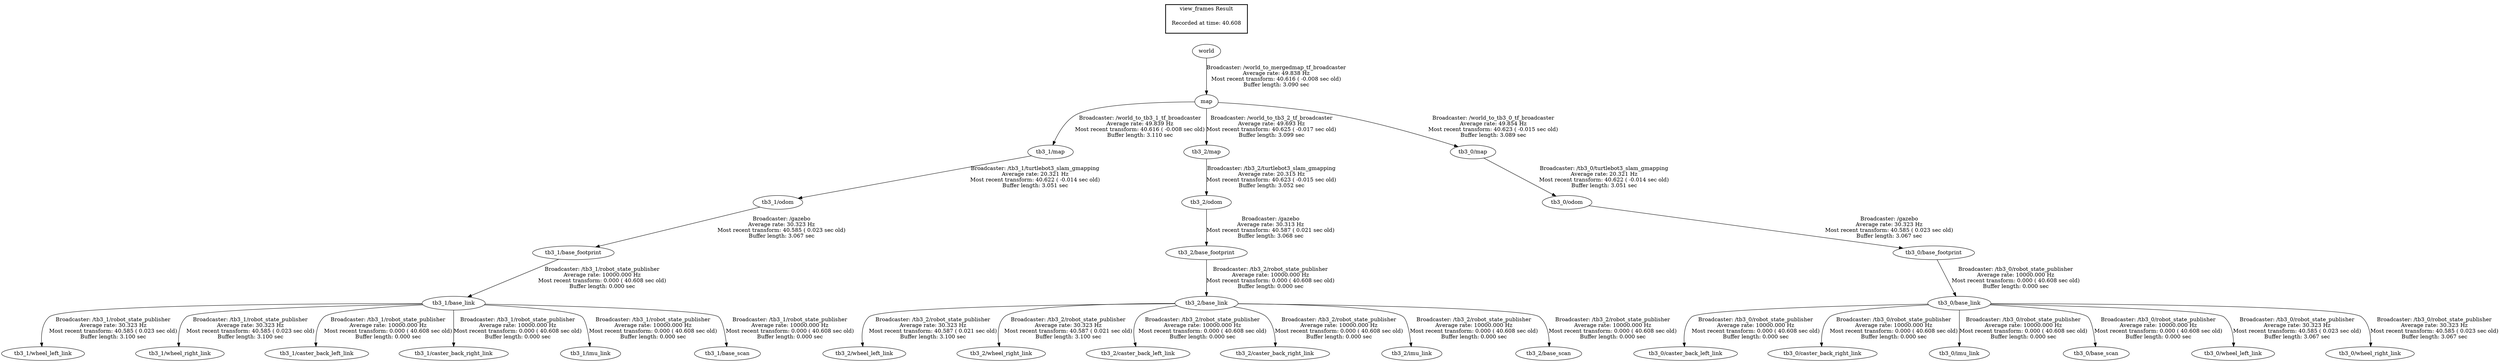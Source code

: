 digraph G {
"tb3_1/base_link" -> "tb3_1/wheel_left_link"[label="Broadcaster: /tb3_1/robot_state_publisher\nAverage rate: 30.323 Hz\nMost recent transform: 40.585 ( 0.023 sec old)\nBuffer length: 3.100 sec\n"];
"tb3_1/base_footprint" -> "tb3_1/base_link"[label="Broadcaster: /tb3_1/robot_state_publisher\nAverage rate: 10000.000 Hz\nMost recent transform: 0.000 ( 40.608 sec old)\nBuffer length: 0.000 sec\n"];
"tb3_1/base_link" -> "tb3_1/wheel_right_link"[label="Broadcaster: /tb3_1/robot_state_publisher\nAverage rate: 30.323 Hz\nMost recent transform: 40.585 ( 0.023 sec old)\nBuffer length: 3.100 sec\n"];
"map" -> "tb3_1/map"[label="Broadcaster: /world_to_tb3_1_tf_broadcaster\nAverage rate: 49.839 Hz\nMost recent transform: 40.616 ( -0.008 sec old)\nBuffer length: 3.110 sec\n"];
"world" -> "map"[label="Broadcaster: /world_to_mergedmap_tf_broadcaster\nAverage rate: 49.838 Hz\nMost recent transform: 40.616 ( -0.008 sec old)\nBuffer length: 3.090 sec\n"];
"tb3_2/base_link" -> "tb3_2/wheel_left_link"[label="Broadcaster: /tb3_2/robot_state_publisher\nAverage rate: 30.323 Hz\nMost recent transform: 40.587 ( 0.021 sec old)\nBuffer length: 3.100 sec\n"];
"tb3_2/base_footprint" -> "tb3_2/base_link"[label="Broadcaster: /tb3_2/robot_state_publisher\nAverage rate: 10000.000 Hz\nMost recent transform: 0.000 ( 40.608 sec old)\nBuffer length: 0.000 sec\n"];
"tb3_2/base_link" -> "tb3_2/wheel_right_link"[label="Broadcaster: /tb3_2/robot_state_publisher\nAverage rate: 30.323 Hz\nMost recent transform: 40.587 ( 0.021 sec old)\nBuffer length: 3.100 sec\n"];
"tb3_1/odom" -> "tb3_1/base_footprint"[label="Broadcaster: /gazebo\nAverage rate: 30.323 Hz\nMost recent transform: 40.585 ( 0.023 sec old)\nBuffer length: 3.067 sec\n"];
"tb3_1/base_link" -> "tb3_1/caster_back_left_link"[label="Broadcaster: /tb3_1/robot_state_publisher\nAverage rate: 10000.000 Hz\nMost recent transform: 0.000 ( 40.608 sec old)\nBuffer length: 0.000 sec\n"];
"tb3_1/base_link" -> "tb3_1/caster_back_right_link"[label="Broadcaster: /tb3_1/robot_state_publisher\nAverage rate: 10000.000 Hz\nMost recent transform: 0.000 ( 40.608 sec old)\nBuffer length: 0.000 sec\n"];
"tb3_1/base_link" -> "tb3_1/imu_link"[label="Broadcaster: /tb3_1/robot_state_publisher\nAverage rate: 10000.000 Hz\nMost recent transform: 0.000 ( 40.608 sec old)\nBuffer length: 0.000 sec\n"];
"tb3_1/base_link" -> "tb3_1/base_scan"[label="Broadcaster: /tb3_1/robot_state_publisher\nAverage rate: 10000.000 Hz\nMost recent transform: 0.000 ( 40.608 sec old)\nBuffer length: 0.000 sec\n"];
"tb3_2/odom" -> "tb3_2/base_footprint"[label="Broadcaster: /gazebo\nAverage rate: 30.313 Hz\nMost recent transform: 40.587 ( 0.021 sec old)\nBuffer length: 3.068 sec\n"];
"tb3_2/base_link" -> "tb3_2/caster_back_left_link"[label="Broadcaster: /tb3_2/robot_state_publisher\nAverage rate: 10000.000 Hz\nMost recent transform: 0.000 ( 40.608 sec old)\nBuffer length: 0.000 sec\n"];
"tb3_2/base_link" -> "tb3_2/caster_back_right_link"[label="Broadcaster: /tb3_2/robot_state_publisher\nAverage rate: 10000.000 Hz\nMost recent transform: 0.000 ( 40.608 sec old)\nBuffer length: 0.000 sec\n"];
"tb3_2/base_link" -> "tb3_2/imu_link"[label="Broadcaster: /tb3_2/robot_state_publisher\nAverage rate: 10000.000 Hz\nMost recent transform: 0.000 ( 40.608 sec old)\nBuffer length: 0.000 sec\n"];
"tb3_2/base_link" -> "tb3_2/base_scan"[label="Broadcaster: /tb3_2/robot_state_publisher\nAverage rate: 10000.000 Hz\nMost recent transform: 0.000 ( 40.608 sec old)\nBuffer length: 0.000 sec\n"];
"map" -> "tb3_2/map"[label="Broadcaster: /world_to_tb3_2_tf_broadcaster\nAverage rate: 49.693 Hz\nMost recent transform: 40.625 ( -0.017 sec old)\nBuffer length: 3.099 sec\n"];
"map" -> "tb3_0/map"[label="Broadcaster: /world_to_tb3_0_tf_broadcaster\nAverage rate: 49.854 Hz\nMost recent transform: 40.623 ( -0.015 sec old)\nBuffer length: 3.089 sec\n"];
"tb3_0/base_footprint" -> "tb3_0/base_link"[label="Broadcaster: /tb3_0/robot_state_publisher\nAverage rate: 10000.000 Hz\nMost recent transform: 0.000 ( 40.608 sec old)\nBuffer length: 0.000 sec\n"];
"tb3_0/odom" -> "tb3_0/base_footprint"[label="Broadcaster: /gazebo\nAverage rate: 30.323 Hz\nMost recent transform: 40.585 ( 0.023 sec old)\nBuffer length: 3.067 sec\n"];
"tb3_0/base_link" -> "tb3_0/caster_back_left_link"[label="Broadcaster: /tb3_0/robot_state_publisher\nAverage rate: 10000.000 Hz\nMost recent transform: 0.000 ( 40.608 sec old)\nBuffer length: 0.000 sec\n"];
"tb3_0/base_link" -> "tb3_0/caster_back_right_link"[label="Broadcaster: /tb3_0/robot_state_publisher\nAverage rate: 10000.000 Hz\nMost recent transform: 0.000 ( 40.608 sec old)\nBuffer length: 0.000 sec\n"];
"tb3_0/base_link" -> "tb3_0/imu_link"[label="Broadcaster: /tb3_0/robot_state_publisher\nAverage rate: 10000.000 Hz\nMost recent transform: 0.000 ( 40.608 sec old)\nBuffer length: 0.000 sec\n"];
"tb3_0/base_link" -> "tb3_0/base_scan"[label="Broadcaster: /tb3_0/robot_state_publisher\nAverage rate: 10000.000 Hz\nMost recent transform: 0.000 ( 40.608 sec old)\nBuffer length: 0.000 sec\n"];
"tb3_0/map" -> "tb3_0/odom"[label="Broadcaster: /tb3_0/turtlebot3_slam_gmapping\nAverage rate: 20.321 Hz\nMost recent transform: 40.622 ( -0.014 sec old)\nBuffer length: 3.051 sec\n"];
"tb3_1/map" -> "tb3_1/odom"[label="Broadcaster: /tb3_1/turtlebot3_slam_gmapping\nAverage rate: 20.321 Hz\nMost recent transform: 40.622 ( -0.014 sec old)\nBuffer length: 3.051 sec\n"];
"tb3_2/map" -> "tb3_2/odom"[label="Broadcaster: /tb3_2/turtlebot3_slam_gmapping\nAverage rate: 20.315 Hz\nMost recent transform: 40.623 ( -0.015 sec old)\nBuffer length: 3.052 sec\n"];
"tb3_0/base_link" -> "tb3_0/wheel_left_link"[label="Broadcaster: /tb3_0/robot_state_publisher\nAverage rate: 30.323 Hz\nMost recent transform: 40.585 ( 0.023 sec old)\nBuffer length: 3.067 sec\n"];
"tb3_0/base_link" -> "tb3_0/wheel_right_link"[label="Broadcaster: /tb3_0/robot_state_publisher\nAverage rate: 30.323 Hz\nMost recent transform: 40.585 ( 0.023 sec old)\nBuffer length: 3.067 sec\n"];
edge [style=invis];
 subgraph cluster_legend { style=bold; color=black; label ="view_frames Result";
"Recorded at time: 40.608"[ shape=plaintext ] ;
 }->"world";
}